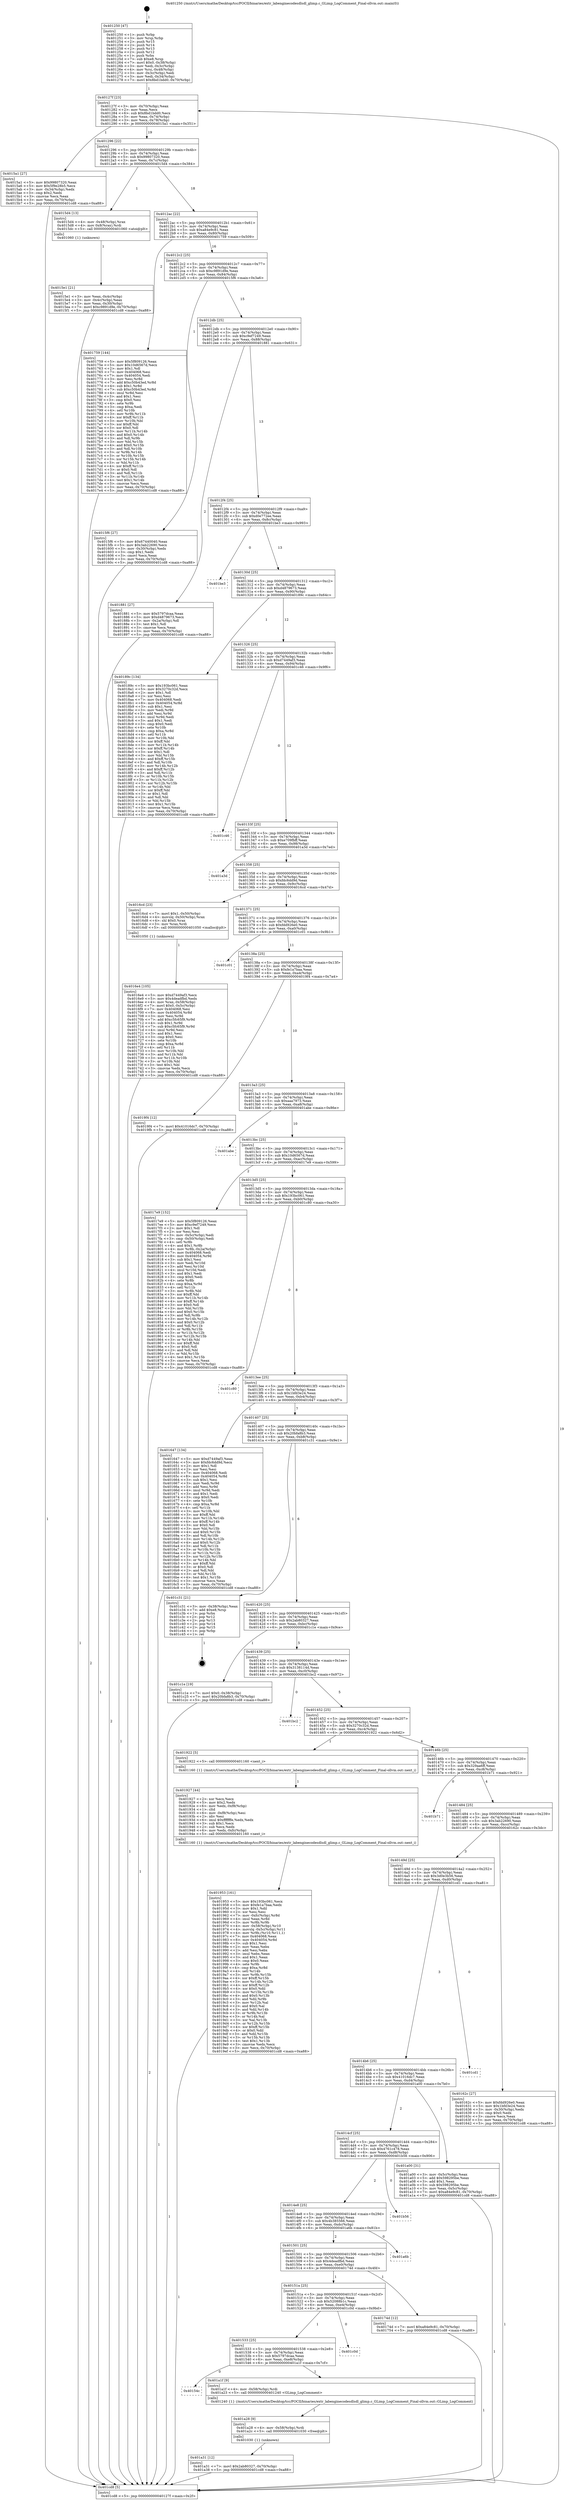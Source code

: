 digraph "0x401250" {
  label = "0x401250 (/mnt/c/Users/mathe/Desktop/tcc/POCII/binaries/extr_labenginecodesdlsdl_glimp.c_GLimp_LogComment_Final-ollvm.out::main(0))"
  labelloc = "t"
  node[shape=record]

  Entry [label="",width=0.3,height=0.3,shape=circle,fillcolor=black,style=filled]
  "0x40127f" [label="{
     0x40127f [23]\l
     | [instrs]\l
     &nbsp;&nbsp;0x40127f \<+3\>: mov -0x70(%rbp),%eax\l
     &nbsp;&nbsp;0x401282 \<+2\>: mov %eax,%ecx\l
     &nbsp;&nbsp;0x401284 \<+6\>: sub $0x8bd1bdd0,%ecx\l
     &nbsp;&nbsp;0x40128a \<+3\>: mov %eax,-0x74(%rbp)\l
     &nbsp;&nbsp;0x40128d \<+3\>: mov %ecx,-0x78(%rbp)\l
     &nbsp;&nbsp;0x401290 \<+6\>: je 00000000004015a1 \<main+0x351\>\l
  }"]
  "0x4015a1" [label="{
     0x4015a1 [27]\l
     | [instrs]\l
     &nbsp;&nbsp;0x4015a1 \<+5\>: mov $0x99807320,%eax\l
     &nbsp;&nbsp;0x4015a6 \<+5\>: mov $0x5f9e28b5,%ecx\l
     &nbsp;&nbsp;0x4015ab \<+3\>: mov -0x34(%rbp),%edx\l
     &nbsp;&nbsp;0x4015ae \<+3\>: cmp $0x2,%edx\l
     &nbsp;&nbsp;0x4015b1 \<+3\>: cmovne %ecx,%eax\l
     &nbsp;&nbsp;0x4015b4 \<+3\>: mov %eax,-0x70(%rbp)\l
     &nbsp;&nbsp;0x4015b7 \<+5\>: jmp 0000000000401cd8 \<main+0xa88\>\l
  }"]
  "0x401296" [label="{
     0x401296 [22]\l
     | [instrs]\l
     &nbsp;&nbsp;0x401296 \<+5\>: jmp 000000000040129b \<main+0x4b\>\l
     &nbsp;&nbsp;0x40129b \<+3\>: mov -0x74(%rbp),%eax\l
     &nbsp;&nbsp;0x40129e \<+5\>: sub $0x99807320,%eax\l
     &nbsp;&nbsp;0x4012a3 \<+3\>: mov %eax,-0x7c(%rbp)\l
     &nbsp;&nbsp;0x4012a6 \<+6\>: je 00000000004015d4 \<main+0x384\>\l
  }"]
  "0x401cd8" [label="{
     0x401cd8 [5]\l
     | [instrs]\l
     &nbsp;&nbsp;0x401cd8 \<+5\>: jmp 000000000040127f \<main+0x2f\>\l
  }"]
  "0x401250" [label="{
     0x401250 [47]\l
     | [instrs]\l
     &nbsp;&nbsp;0x401250 \<+1\>: push %rbp\l
     &nbsp;&nbsp;0x401251 \<+3\>: mov %rsp,%rbp\l
     &nbsp;&nbsp;0x401254 \<+2\>: push %r15\l
     &nbsp;&nbsp;0x401256 \<+2\>: push %r14\l
     &nbsp;&nbsp;0x401258 \<+2\>: push %r13\l
     &nbsp;&nbsp;0x40125a \<+2\>: push %r12\l
     &nbsp;&nbsp;0x40125c \<+1\>: push %rbx\l
     &nbsp;&nbsp;0x40125d \<+7\>: sub $0xe8,%rsp\l
     &nbsp;&nbsp;0x401264 \<+7\>: movl $0x0,-0x38(%rbp)\l
     &nbsp;&nbsp;0x40126b \<+3\>: mov %edi,-0x3c(%rbp)\l
     &nbsp;&nbsp;0x40126e \<+4\>: mov %rsi,-0x48(%rbp)\l
     &nbsp;&nbsp;0x401272 \<+3\>: mov -0x3c(%rbp),%edi\l
     &nbsp;&nbsp;0x401275 \<+3\>: mov %edi,-0x34(%rbp)\l
     &nbsp;&nbsp;0x401278 \<+7\>: movl $0x8bd1bdd0,-0x70(%rbp)\l
  }"]
  Exit [label="",width=0.3,height=0.3,shape=circle,fillcolor=black,style=filled,peripheries=2]
  "0x4015d4" [label="{
     0x4015d4 [13]\l
     | [instrs]\l
     &nbsp;&nbsp;0x4015d4 \<+4\>: mov -0x48(%rbp),%rax\l
     &nbsp;&nbsp;0x4015d8 \<+4\>: mov 0x8(%rax),%rdi\l
     &nbsp;&nbsp;0x4015dc \<+5\>: call 0000000000401060 \<atoi@plt\>\l
     | [calls]\l
     &nbsp;&nbsp;0x401060 \{1\} (unknown)\l
  }"]
  "0x4012ac" [label="{
     0x4012ac [22]\l
     | [instrs]\l
     &nbsp;&nbsp;0x4012ac \<+5\>: jmp 00000000004012b1 \<main+0x61\>\l
     &nbsp;&nbsp;0x4012b1 \<+3\>: mov -0x74(%rbp),%eax\l
     &nbsp;&nbsp;0x4012b4 \<+5\>: sub $0xa84e9c81,%eax\l
     &nbsp;&nbsp;0x4012b9 \<+3\>: mov %eax,-0x80(%rbp)\l
     &nbsp;&nbsp;0x4012bc \<+6\>: je 0000000000401759 \<main+0x509\>\l
  }"]
  "0x4015e1" [label="{
     0x4015e1 [21]\l
     | [instrs]\l
     &nbsp;&nbsp;0x4015e1 \<+3\>: mov %eax,-0x4c(%rbp)\l
     &nbsp;&nbsp;0x4015e4 \<+3\>: mov -0x4c(%rbp),%eax\l
     &nbsp;&nbsp;0x4015e7 \<+3\>: mov %eax,-0x30(%rbp)\l
     &nbsp;&nbsp;0x4015ea \<+7\>: movl $0xc9891d9e,-0x70(%rbp)\l
     &nbsp;&nbsp;0x4015f1 \<+5\>: jmp 0000000000401cd8 \<main+0xa88\>\l
  }"]
  "0x401a31" [label="{
     0x401a31 [12]\l
     | [instrs]\l
     &nbsp;&nbsp;0x401a31 \<+7\>: movl $0x2ab80327,-0x70(%rbp)\l
     &nbsp;&nbsp;0x401a38 \<+5\>: jmp 0000000000401cd8 \<main+0xa88\>\l
  }"]
  "0x401759" [label="{
     0x401759 [144]\l
     | [instrs]\l
     &nbsp;&nbsp;0x401759 \<+5\>: mov $0x5f809126,%eax\l
     &nbsp;&nbsp;0x40175e \<+5\>: mov $0x10d6567d,%ecx\l
     &nbsp;&nbsp;0x401763 \<+2\>: mov $0x1,%dl\l
     &nbsp;&nbsp;0x401765 \<+7\>: mov 0x404068,%esi\l
     &nbsp;&nbsp;0x40176c \<+7\>: mov 0x404054,%edi\l
     &nbsp;&nbsp;0x401773 \<+3\>: mov %esi,%r8d\l
     &nbsp;&nbsp;0x401776 \<+7\>: add $0xc50b43ed,%r8d\l
     &nbsp;&nbsp;0x40177d \<+4\>: sub $0x1,%r8d\l
     &nbsp;&nbsp;0x401781 \<+7\>: sub $0xc50b43ed,%r8d\l
     &nbsp;&nbsp;0x401788 \<+4\>: imul %r8d,%esi\l
     &nbsp;&nbsp;0x40178c \<+3\>: and $0x1,%esi\l
     &nbsp;&nbsp;0x40178f \<+3\>: cmp $0x0,%esi\l
     &nbsp;&nbsp;0x401792 \<+4\>: sete %r9b\l
     &nbsp;&nbsp;0x401796 \<+3\>: cmp $0xa,%edi\l
     &nbsp;&nbsp;0x401799 \<+4\>: setl %r10b\l
     &nbsp;&nbsp;0x40179d \<+3\>: mov %r9b,%r11b\l
     &nbsp;&nbsp;0x4017a0 \<+4\>: xor $0xff,%r11b\l
     &nbsp;&nbsp;0x4017a4 \<+3\>: mov %r10b,%bl\l
     &nbsp;&nbsp;0x4017a7 \<+3\>: xor $0xff,%bl\l
     &nbsp;&nbsp;0x4017aa \<+3\>: xor $0x0,%dl\l
     &nbsp;&nbsp;0x4017ad \<+3\>: mov %r11b,%r14b\l
     &nbsp;&nbsp;0x4017b0 \<+4\>: and $0x0,%r14b\l
     &nbsp;&nbsp;0x4017b4 \<+3\>: and %dl,%r9b\l
     &nbsp;&nbsp;0x4017b7 \<+3\>: mov %bl,%r15b\l
     &nbsp;&nbsp;0x4017ba \<+4\>: and $0x0,%r15b\l
     &nbsp;&nbsp;0x4017be \<+3\>: and %dl,%r10b\l
     &nbsp;&nbsp;0x4017c1 \<+3\>: or %r9b,%r14b\l
     &nbsp;&nbsp;0x4017c4 \<+3\>: or %r10b,%r15b\l
     &nbsp;&nbsp;0x4017c7 \<+3\>: xor %r15b,%r14b\l
     &nbsp;&nbsp;0x4017ca \<+3\>: or %bl,%r11b\l
     &nbsp;&nbsp;0x4017cd \<+4\>: xor $0xff,%r11b\l
     &nbsp;&nbsp;0x4017d1 \<+3\>: or $0x0,%dl\l
     &nbsp;&nbsp;0x4017d4 \<+3\>: and %dl,%r11b\l
     &nbsp;&nbsp;0x4017d7 \<+3\>: or %r11b,%r14b\l
     &nbsp;&nbsp;0x4017da \<+4\>: test $0x1,%r14b\l
     &nbsp;&nbsp;0x4017de \<+3\>: cmovne %ecx,%eax\l
     &nbsp;&nbsp;0x4017e1 \<+3\>: mov %eax,-0x70(%rbp)\l
     &nbsp;&nbsp;0x4017e4 \<+5\>: jmp 0000000000401cd8 \<main+0xa88\>\l
  }"]
  "0x4012c2" [label="{
     0x4012c2 [25]\l
     | [instrs]\l
     &nbsp;&nbsp;0x4012c2 \<+5\>: jmp 00000000004012c7 \<main+0x77\>\l
     &nbsp;&nbsp;0x4012c7 \<+3\>: mov -0x74(%rbp),%eax\l
     &nbsp;&nbsp;0x4012ca \<+5\>: sub $0xc9891d9e,%eax\l
     &nbsp;&nbsp;0x4012cf \<+6\>: mov %eax,-0x84(%rbp)\l
     &nbsp;&nbsp;0x4012d5 \<+6\>: je 00000000004015f6 \<main+0x3a6\>\l
  }"]
  "0x401a28" [label="{
     0x401a28 [9]\l
     | [instrs]\l
     &nbsp;&nbsp;0x401a28 \<+4\>: mov -0x58(%rbp),%rdi\l
     &nbsp;&nbsp;0x401a2c \<+5\>: call 0000000000401030 \<free@plt\>\l
     | [calls]\l
     &nbsp;&nbsp;0x401030 \{1\} (unknown)\l
  }"]
  "0x4015f6" [label="{
     0x4015f6 [27]\l
     | [instrs]\l
     &nbsp;&nbsp;0x4015f6 \<+5\>: mov $0x67440040,%eax\l
     &nbsp;&nbsp;0x4015fb \<+5\>: mov $0x3ab22690,%ecx\l
     &nbsp;&nbsp;0x401600 \<+3\>: mov -0x30(%rbp),%edx\l
     &nbsp;&nbsp;0x401603 \<+3\>: cmp $0x1,%edx\l
     &nbsp;&nbsp;0x401606 \<+3\>: cmovl %ecx,%eax\l
     &nbsp;&nbsp;0x401609 \<+3\>: mov %eax,-0x70(%rbp)\l
     &nbsp;&nbsp;0x40160c \<+5\>: jmp 0000000000401cd8 \<main+0xa88\>\l
  }"]
  "0x4012db" [label="{
     0x4012db [25]\l
     | [instrs]\l
     &nbsp;&nbsp;0x4012db \<+5\>: jmp 00000000004012e0 \<main+0x90\>\l
     &nbsp;&nbsp;0x4012e0 \<+3\>: mov -0x74(%rbp),%eax\l
     &nbsp;&nbsp;0x4012e3 \<+5\>: sub $0xc9ef7249,%eax\l
     &nbsp;&nbsp;0x4012e8 \<+6\>: mov %eax,-0x88(%rbp)\l
     &nbsp;&nbsp;0x4012ee \<+6\>: je 0000000000401881 \<main+0x631\>\l
  }"]
  "0x40154c" [label="{
     0x40154c\l
  }", style=dashed]
  "0x401881" [label="{
     0x401881 [27]\l
     | [instrs]\l
     &nbsp;&nbsp;0x401881 \<+5\>: mov $0x5797dcaa,%eax\l
     &nbsp;&nbsp;0x401886 \<+5\>: mov $0xd4879673,%ecx\l
     &nbsp;&nbsp;0x40188b \<+3\>: mov -0x2a(%rbp),%dl\l
     &nbsp;&nbsp;0x40188e \<+3\>: test $0x1,%dl\l
     &nbsp;&nbsp;0x401891 \<+3\>: cmovne %ecx,%eax\l
     &nbsp;&nbsp;0x401894 \<+3\>: mov %eax,-0x70(%rbp)\l
     &nbsp;&nbsp;0x401897 \<+5\>: jmp 0000000000401cd8 \<main+0xa88\>\l
  }"]
  "0x4012f4" [label="{
     0x4012f4 [25]\l
     | [instrs]\l
     &nbsp;&nbsp;0x4012f4 \<+5\>: jmp 00000000004012f9 \<main+0xa9\>\l
     &nbsp;&nbsp;0x4012f9 \<+3\>: mov -0x74(%rbp),%eax\l
     &nbsp;&nbsp;0x4012fc \<+5\>: sub $0xd0e772ee,%eax\l
     &nbsp;&nbsp;0x401301 \<+6\>: mov %eax,-0x8c(%rbp)\l
     &nbsp;&nbsp;0x401307 \<+6\>: je 0000000000401be3 \<main+0x993\>\l
  }"]
  "0x401a1f" [label="{
     0x401a1f [9]\l
     | [instrs]\l
     &nbsp;&nbsp;0x401a1f \<+4\>: mov -0x58(%rbp),%rdi\l
     &nbsp;&nbsp;0x401a23 \<+5\>: call 0000000000401240 \<GLimp_LogComment\>\l
     | [calls]\l
     &nbsp;&nbsp;0x401240 \{1\} (/mnt/c/Users/mathe/Desktop/tcc/POCII/binaries/extr_labenginecodesdlsdl_glimp.c_GLimp_LogComment_Final-ollvm.out::GLimp_LogComment)\l
  }"]
  "0x401be3" [label="{
     0x401be3\l
  }", style=dashed]
  "0x40130d" [label="{
     0x40130d [25]\l
     | [instrs]\l
     &nbsp;&nbsp;0x40130d \<+5\>: jmp 0000000000401312 \<main+0xc2\>\l
     &nbsp;&nbsp;0x401312 \<+3\>: mov -0x74(%rbp),%eax\l
     &nbsp;&nbsp;0x401315 \<+5\>: sub $0xd4879673,%eax\l
     &nbsp;&nbsp;0x40131a \<+6\>: mov %eax,-0x90(%rbp)\l
     &nbsp;&nbsp;0x401320 \<+6\>: je 000000000040189c \<main+0x64c\>\l
  }"]
  "0x401533" [label="{
     0x401533 [25]\l
     | [instrs]\l
     &nbsp;&nbsp;0x401533 \<+5\>: jmp 0000000000401538 \<main+0x2e8\>\l
     &nbsp;&nbsp;0x401538 \<+3\>: mov -0x74(%rbp),%eax\l
     &nbsp;&nbsp;0x40153b \<+5\>: sub $0x5797dcaa,%eax\l
     &nbsp;&nbsp;0x401540 \<+6\>: mov %eax,-0xe8(%rbp)\l
     &nbsp;&nbsp;0x401546 \<+6\>: je 0000000000401a1f \<main+0x7cf\>\l
  }"]
  "0x40189c" [label="{
     0x40189c [134]\l
     | [instrs]\l
     &nbsp;&nbsp;0x40189c \<+5\>: mov $0x193bc061,%eax\l
     &nbsp;&nbsp;0x4018a1 \<+5\>: mov $0x3270c32d,%ecx\l
     &nbsp;&nbsp;0x4018a6 \<+2\>: mov $0x1,%dl\l
     &nbsp;&nbsp;0x4018a8 \<+2\>: xor %esi,%esi\l
     &nbsp;&nbsp;0x4018aa \<+7\>: mov 0x404068,%edi\l
     &nbsp;&nbsp;0x4018b1 \<+8\>: mov 0x404054,%r8d\l
     &nbsp;&nbsp;0x4018b9 \<+3\>: sub $0x1,%esi\l
     &nbsp;&nbsp;0x4018bc \<+3\>: mov %edi,%r9d\l
     &nbsp;&nbsp;0x4018bf \<+3\>: add %esi,%r9d\l
     &nbsp;&nbsp;0x4018c2 \<+4\>: imul %r9d,%edi\l
     &nbsp;&nbsp;0x4018c6 \<+3\>: and $0x1,%edi\l
     &nbsp;&nbsp;0x4018c9 \<+3\>: cmp $0x0,%edi\l
     &nbsp;&nbsp;0x4018cc \<+4\>: sete %r10b\l
     &nbsp;&nbsp;0x4018d0 \<+4\>: cmp $0xa,%r8d\l
     &nbsp;&nbsp;0x4018d4 \<+4\>: setl %r11b\l
     &nbsp;&nbsp;0x4018d8 \<+3\>: mov %r10b,%bl\l
     &nbsp;&nbsp;0x4018db \<+3\>: xor $0xff,%bl\l
     &nbsp;&nbsp;0x4018de \<+3\>: mov %r11b,%r14b\l
     &nbsp;&nbsp;0x4018e1 \<+4\>: xor $0xff,%r14b\l
     &nbsp;&nbsp;0x4018e5 \<+3\>: xor $0x1,%dl\l
     &nbsp;&nbsp;0x4018e8 \<+3\>: mov %bl,%r15b\l
     &nbsp;&nbsp;0x4018eb \<+4\>: and $0xff,%r15b\l
     &nbsp;&nbsp;0x4018ef \<+3\>: and %dl,%r10b\l
     &nbsp;&nbsp;0x4018f2 \<+3\>: mov %r14b,%r12b\l
     &nbsp;&nbsp;0x4018f5 \<+4\>: and $0xff,%r12b\l
     &nbsp;&nbsp;0x4018f9 \<+3\>: and %dl,%r11b\l
     &nbsp;&nbsp;0x4018fc \<+3\>: or %r10b,%r15b\l
     &nbsp;&nbsp;0x4018ff \<+3\>: or %r11b,%r12b\l
     &nbsp;&nbsp;0x401902 \<+3\>: xor %r12b,%r15b\l
     &nbsp;&nbsp;0x401905 \<+3\>: or %r14b,%bl\l
     &nbsp;&nbsp;0x401908 \<+3\>: xor $0xff,%bl\l
     &nbsp;&nbsp;0x40190b \<+3\>: or $0x1,%dl\l
     &nbsp;&nbsp;0x40190e \<+2\>: and %dl,%bl\l
     &nbsp;&nbsp;0x401910 \<+3\>: or %bl,%r15b\l
     &nbsp;&nbsp;0x401913 \<+4\>: test $0x1,%r15b\l
     &nbsp;&nbsp;0x401917 \<+3\>: cmovne %ecx,%eax\l
     &nbsp;&nbsp;0x40191a \<+3\>: mov %eax,-0x70(%rbp)\l
     &nbsp;&nbsp;0x40191d \<+5\>: jmp 0000000000401cd8 \<main+0xa88\>\l
  }"]
  "0x401326" [label="{
     0x401326 [25]\l
     | [instrs]\l
     &nbsp;&nbsp;0x401326 \<+5\>: jmp 000000000040132b \<main+0xdb\>\l
     &nbsp;&nbsp;0x40132b \<+3\>: mov -0x74(%rbp),%eax\l
     &nbsp;&nbsp;0x40132e \<+5\>: sub $0xd7449af3,%eax\l
     &nbsp;&nbsp;0x401333 \<+6\>: mov %eax,-0x94(%rbp)\l
     &nbsp;&nbsp;0x401339 \<+6\>: je 0000000000401c46 \<main+0x9f6\>\l
  }"]
  "0x401c0d" [label="{
     0x401c0d\l
  }", style=dashed]
  "0x401c46" [label="{
     0x401c46\l
  }", style=dashed]
  "0x40133f" [label="{
     0x40133f [25]\l
     | [instrs]\l
     &nbsp;&nbsp;0x40133f \<+5\>: jmp 0000000000401344 \<main+0xf4\>\l
     &nbsp;&nbsp;0x401344 \<+3\>: mov -0x74(%rbp),%eax\l
     &nbsp;&nbsp;0x401347 \<+5\>: sub $0xe709fbff,%eax\l
     &nbsp;&nbsp;0x40134c \<+6\>: mov %eax,-0x98(%rbp)\l
     &nbsp;&nbsp;0x401352 \<+6\>: je 0000000000401a3d \<main+0x7ed\>\l
  }"]
  "0x401953" [label="{
     0x401953 [161]\l
     | [instrs]\l
     &nbsp;&nbsp;0x401953 \<+5\>: mov $0x193bc061,%ecx\l
     &nbsp;&nbsp;0x401958 \<+5\>: mov $0xfe1a7baa,%edx\l
     &nbsp;&nbsp;0x40195d \<+3\>: mov $0x1,%dil\l
     &nbsp;&nbsp;0x401960 \<+2\>: xor %esi,%esi\l
     &nbsp;&nbsp;0x401962 \<+7\>: mov -0xfc(%rbp),%r8d\l
     &nbsp;&nbsp;0x401969 \<+4\>: imul %eax,%r8d\l
     &nbsp;&nbsp;0x40196d \<+3\>: mov %r8b,%r9b\l
     &nbsp;&nbsp;0x401970 \<+4\>: mov -0x58(%rbp),%r10\l
     &nbsp;&nbsp;0x401974 \<+4\>: movslq -0x5c(%rbp),%r11\l
     &nbsp;&nbsp;0x401978 \<+4\>: mov %r9b,(%r10,%r11,1)\l
     &nbsp;&nbsp;0x40197c \<+7\>: mov 0x404068,%eax\l
     &nbsp;&nbsp;0x401983 \<+8\>: mov 0x404054,%r8d\l
     &nbsp;&nbsp;0x40198b \<+3\>: sub $0x1,%esi\l
     &nbsp;&nbsp;0x40198e \<+2\>: mov %eax,%ebx\l
     &nbsp;&nbsp;0x401990 \<+2\>: add %esi,%ebx\l
     &nbsp;&nbsp;0x401992 \<+3\>: imul %ebx,%eax\l
     &nbsp;&nbsp;0x401995 \<+3\>: and $0x1,%eax\l
     &nbsp;&nbsp;0x401998 \<+3\>: cmp $0x0,%eax\l
     &nbsp;&nbsp;0x40199b \<+4\>: sete %r9b\l
     &nbsp;&nbsp;0x40199f \<+4\>: cmp $0xa,%r8d\l
     &nbsp;&nbsp;0x4019a3 \<+4\>: setl %r14b\l
     &nbsp;&nbsp;0x4019a7 \<+3\>: mov %r9b,%r15b\l
     &nbsp;&nbsp;0x4019aa \<+4\>: xor $0xff,%r15b\l
     &nbsp;&nbsp;0x4019ae \<+3\>: mov %r14b,%r12b\l
     &nbsp;&nbsp;0x4019b1 \<+4\>: xor $0xff,%r12b\l
     &nbsp;&nbsp;0x4019b5 \<+4\>: xor $0x0,%dil\l
     &nbsp;&nbsp;0x4019b9 \<+3\>: mov %r15b,%r13b\l
     &nbsp;&nbsp;0x4019bc \<+4\>: and $0x0,%r13b\l
     &nbsp;&nbsp;0x4019c0 \<+3\>: and %dil,%r9b\l
     &nbsp;&nbsp;0x4019c3 \<+3\>: mov %r12b,%al\l
     &nbsp;&nbsp;0x4019c6 \<+2\>: and $0x0,%al\l
     &nbsp;&nbsp;0x4019c8 \<+3\>: and %dil,%r14b\l
     &nbsp;&nbsp;0x4019cb \<+3\>: or %r9b,%r13b\l
     &nbsp;&nbsp;0x4019ce \<+3\>: or %r14b,%al\l
     &nbsp;&nbsp;0x4019d1 \<+3\>: xor %al,%r13b\l
     &nbsp;&nbsp;0x4019d4 \<+3\>: or %r12b,%r15b\l
     &nbsp;&nbsp;0x4019d7 \<+4\>: xor $0xff,%r15b\l
     &nbsp;&nbsp;0x4019db \<+4\>: or $0x0,%dil\l
     &nbsp;&nbsp;0x4019df \<+3\>: and %dil,%r15b\l
     &nbsp;&nbsp;0x4019e2 \<+3\>: or %r15b,%r13b\l
     &nbsp;&nbsp;0x4019e5 \<+4\>: test $0x1,%r13b\l
     &nbsp;&nbsp;0x4019e9 \<+3\>: cmovne %edx,%ecx\l
     &nbsp;&nbsp;0x4019ec \<+3\>: mov %ecx,-0x70(%rbp)\l
     &nbsp;&nbsp;0x4019ef \<+5\>: jmp 0000000000401cd8 \<main+0xa88\>\l
  }"]
  "0x401a3d" [label="{
     0x401a3d\l
  }", style=dashed]
  "0x401358" [label="{
     0x401358 [25]\l
     | [instrs]\l
     &nbsp;&nbsp;0x401358 \<+5\>: jmp 000000000040135d \<main+0x10d\>\l
     &nbsp;&nbsp;0x40135d \<+3\>: mov -0x74(%rbp),%eax\l
     &nbsp;&nbsp;0x401360 \<+5\>: sub $0xfdc6dd9d,%eax\l
     &nbsp;&nbsp;0x401365 \<+6\>: mov %eax,-0x9c(%rbp)\l
     &nbsp;&nbsp;0x40136b \<+6\>: je 00000000004016cd \<main+0x47d\>\l
  }"]
  "0x401927" [label="{
     0x401927 [44]\l
     | [instrs]\l
     &nbsp;&nbsp;0x401927 \<+2\>: xor %ecx,%ecx\l
     &nbsp;&nbsp;0x401929 \<+5\>: mov $0x2,%edx\l
     &nbsp;&nbsp;0x40192e \<+6\>: mov %edx,-0xf8(%rbp)\l
     &nbsp;&nbsp;0x401934 \<+1\>: cltd\l
     &nbsp;&nbsp;0x401935 \<+6\>: mov -0xf8(%rbp),%esi\l
     &nbsp;&nbsp;0x40193b \<+2\>: idiv %esi\l
     &nbsp;&nbsp;0x40193d \<+6\>: imul $0xfffffffe,%edx,%edx\l
     &nbsp;&nbsp;0x401943 \<+3\>: sub $0x1,%ecx\l
     &nbsp;&nbsp;0x401946 \<+2\>: sub %ecx,%edx\l
     &nbsp;&nbsp;0x401948 \<+6\>: mov %edx,-0xfc(%rbp)\l
     &nbsp;&nbsp;0x40194e \<+5\>: call 0000000000401160 \<next_i\>\l
     | [calls]\l
     &nbsp;&nbsp;0x401160 \{1\} (/mnt/c/Users/mathe/Desktop/tcc/POCII/binaries/extr_labenginecodesdlsdl_glimp.c_GLimp_LogComment_Final-ollvm.out::next_i)\l
  }"]
  "0x4016cd" [label="{
     0x4016cd [23]\l
     | [instrs]\l
     &nbsp;&nbsp;0x4016cd \<+7\>: movl $0x1,-0x50(%rbp)\l
     &nbsp;&nbsp;0x4016d4 \<+4\>: movslq -0x50(%rbp),%rax\l
     &nbsp;&nbsp;0x4016d8 \<+4\>: shl $0x0,%rax\l
     &nbsp;&nbsp;0x4016dc \<+3\>: mov %rax,%rdi\l
     &nbsp;&nbsp;0x4016df \<+5\>: call 0000000000401050 \<malloc@plt\>\l
     | [calls]\l
     &nbsp;&nbsp;0x401050 \{1\} (unknown)\l
  }"]
  "0x401371" [label="{
     0x401371 [25]\l
     | [instrs]\l
     &nbsp;&nbsp;0x401371 \<+5\>: jmp 0000000000401376 \<main+0x126\>\l
     &nbsp;&nbsp;0x401376 \<+3\>: mov -0x74(%rbp),%eax\l
     &nbsp;&nbsp;0x401379 \<+5\>: sub $0xfdd926e0,%eax\l
     &nbsp;&nbsp;0x40137e \<+6\>: mov %eax,-0xa0(%rbp)\l
     &nbsp;&nbsp;0x401384 \<+6\>: je 0000000000401c01 \<main+0x9b1\>\l
  }"]
  "0x40151a" [label="{
     0x40151a [25]\l
     | [instrs]\l
     &nbsp;&nbsp;0x40151a \<+5\>: jmp 000000000040151f \<main+0x2cf\>\l
     &nbsp;&nbsp;0x40151f \<+3\>: mov -0x74(%rbp),%eax\l
     &nbsp;&nbsp;0x401522 \<+5\>: sub $0x52088b1c,%eax\l
     &nbsp;&nbsp;0x401527 \<+6\>: mov %eax,-0xe4(%rbp)\l
     &nbsp;&nbsp;0x40152d \<+6\>: je 0000000000401c0d \<main+0x9bd\>\l
  }"]
  "0x401c01" [label="{
     0x401c01\l
  }", style=dashed]
  "0x40138a" [label="{
     0x40138a [25]\l
     | [instrs]\l
     &nbsp;&nbsp;0x40138a \<+5\>: jmp 000000000040138f \<main+0x13f\>\l
     &nbsp;&nbsp;0x40138f \<+3\>: mov -0x74(%rbp),%eax\l
     &nbsp;&nbsp;0x401392 \<+5\>: sub $0xfe1a7baa,%eax\l
     &nbsp;&nbsp;0x401397 \<+6\>: mov %eax,-0xa4(%rbp)\l
     &nbsp;&nbsp;0x40139d \<+6\>: je 00000000004019f4 \<main+0x7a4\>\l
  }"]
  "0x40174d" [label="{
     0x40174d [12]\l
     | [instrs]\l
     &nbsp;&nbsp;0x40174d \<+7\>: movl $0xa84e9c81,-0x70(%rbp)\l
     &nbsp;&nbsp;0x401754 \<+5\>: jmp 0000000000401cd8 \<main+0xa88\>\l
  }"]
  "0x4019f4" [label="{
     0x4019f4 [12]\l
     | [instrs]\l
     &nbsp;&nbsp;0x4019f4 \<+7\>: movl $0x41016dc7,-0x70(%rbp)\l
     &nbsp;&nbsp;0x4019fb \<+5\>: jmp 0000000000401cd8 \<main+0xa88\>\l
  }"]
  "0x4013a3" [label="{
     0x4013a3 [25]\l
     | [instrs]\l
     &nbsp;&nbsp;0x4013a3 \<+5\>: jmp 00000000004013a8 \<main+0x158\>\l
     &nbsp;&nbsp;0x4013a8 \<+3\>: mov -0x74(%rbp),%eax\l
     &nbsp;&nbsp;0x4013ab \<+5\>: sub $0xaaa7973,%eax\l
     &nbsp;&nbsp;0x4013b0 \<+6\>: mov %eax,-0xa8(%rbp)\l
     &nbsp;&nbsp;0x4013b6 \<+6\>: je 0000000000401abe \<main+0x86e\>\l
  }"]
  "0x401501" [label="{
     0x401501 [25]\l
     | [instrs]\l
     &nbsp;&nbsp;0x401501 \<+5\>: jmp 0000000000401506 \<main+0x2b6\>\l
     &nbsp;&nbsp;0x401506 \<+3\>: mov -0x74(%rbp),%eax\l
     &nbsp;&nbsp;0x401509 \<+5\>: sub $0x4deadfbd,%eax\l
     &nbsp;&nbsp;0x40150e \<+6\>: mov %eax,-0xe0(%rbp)\l
     &nbsp;&nbsp;0x401514 \<+6\>: je 000000000040174d \<main+0x4fd\>\l
  }"]
  "0x401abe" [label="{
     0x401abe\l
  }", style=dashed]
  "0x4013bc" [label="{
     0x4013bc [25]\l
     | [instrs]\l
     &nbsp;&nbsp;0x4013bc \<+5\>: jmp 00000000004013c1 \<main+0x171\>\l
     &nbsp;&nbsp;0x4013c1 \<+3\>: mov -0x74(%rbp),%eax\l
     &nbsp;&nbsp;0x4013c4 \<+5\>: sub $0x10d6567d,%eax\l
     &nbsp;&nbsp;0x4013c9 \<+6\>: mov %eax,-0xac(%rbp)\l
     &nbsp;&nbsp;0x4013cf \<+6\>: je 00000000004017e9 \<main+0x599\>\l
  }"]
  "0x401a6b" [label="{
     0x401a6b\l
  }", style=dashed]
  "0x4017e9" [label="{
     0x4017e9 [152]\l
     | [instrs]\l
     &nbsp;&nbsp;0x4017e9 \<+5\>: mov $0x5f809126,%eax\l
     &nbsp;&nbsp;0x4017ee \<+5\>: mov $0xc9ef7249,%ecx\l
     &nbsp;&nbsp;0x4017f3 \<+2\>: mov $0x1,%dl\l
     &nbsp;&nbsp;0x4017f5 \<+2\>: xor %esi,%esi\l
     &nbsp;&nbsp;0x4017f7 \<+3\>: mov -0x5c(%rbp),%edi\l
     &nbsp;&nbsp;0x4017fa \<+3\>: cmp -0x50(%rbp),%edi\l
     &nbsp;&nbsp;0x4017fd \<+4\>: setl %r8b\l
     &nbsp;&nbsp;0x401801 \<+4\>: and $0x1,%r8b\l
     &nbsp;&nbsp;0x401805 \<+4\>: mov %r8b,-0x2a(%rbp)\l
     &nbsp;&nbsp;0x401809 \<+7\>: mov 0x404068,%edi\l
     &nbsp;&nbsp;0x401810 \<+8\>: mov 0x404054,%r9d\l
     &nbsp;&nbsp;0x401818 \<+3\>: sub $0x1,%esi\l
     &nbsp;&nbsp;0x40181b \<+3\>: mov %edi,%r10d\l
     &nbsp;&nbsp;0x40181e \<+3\>: add %esi,%r10d\l
     &nbsp;&nbsp;0x401821 \<+4\>: imul %r10d,%edi\l
     &nbsp;&nbsp;0x401825 \<+3\>: and $0x1,%edi\l
     &nbsp;&nbsp;0x401828 \<+3\>: cmp $0x0,%edi\l
     &nbsp;&nbsp;0x40182b \<+4\>: sete %r8b\l
     &nbsp;&nbsp;0x40182f \<+4\>: cmp $0xa,%r9d\l
     &nbsp;&nbsp;0x401833 \<+4\>: setl %r11b\l
     &nbsp;&nbsp;0x401837 \<+3\>: mov %r8b,%bl\l
     &nbsp;&nbsp;0x40183a \<+3\>: xor $0xff,%bl\l
     &nbsp;&nbsp;0x40183d \<+3\>: mov %r11b,%r14b\l
     &nbsp;&nbsp;0x401840 \<+4\>: xor $0xff,%r14b\l
     &nbsp;&nbsp;0x401844 \<+3\>: xor $0x0,%dl\l
     &nbsp;&nbsp;0x401847 \<+3\>: mov %bl,%r15b\l
     &nbsp;&nbsp;0x40184a \<+4\>: and $0x0,%r15b\l
     &nbsp;&nbsp;0x40184e \<+3\>: and %dl,%r8b\l
     &nbsp;&nbsp;0x401851 \<+3\>: mov %r14b,%r12b\l
     &nbsp;&nbsp;0x401854 \<+4\>: and $0x0,%r12b\l
     &nbsp;&nbsp;0x401858 \<+3\>: and %dl,%r11b\l
     &nbsp;&nbsp;0x40185b \<+3\>: or %r8b,%r15b\l
     &nbsp;&nbsp;0x40185e \<+3\>: or %r11b,%r12b\l
     &nbsp;&nbsp;0x401861 \<+3\>: xor %r12b,%r15b\l
     &nbsp;&nbsp;0x401864 \<+3\>: or %r14b,%bl\l
     &nbsp;&nbsp;0x401867 \<+3\>: xor $0xff,%bl\l
     &nbsp;&nbsp;0x40186a \<+3\>: or $0x0,%dl\l
     &nbsp;&nbsp;0x40186d \<+2\>: and %dl,%bl\l
     &nbsp;&nbsp;0x40186f \<+3\>: or %bl,%r15b\l
     &nbsp;&nbsp;0x401872 \<+4\>: test $0x1,%r15b\l
     &nbsp;&nbsp;0x401876 \<+3\>: cmovne %ecx,%eax\l
     &nbsp;&nbsp;0x401879 \<+3\>: mov %eax,-0x70(%rbp)\l
     &nbsp;&nbsp;0x40187c \<+5\>: jmp 0000000000401cd8 \<main+0xa88\>\l
  }"]
  "0x4013d5" [label="{
     0x4013d5 [25]\l
     | [instrs]\l
     &nbsp;&nbsp;0x4013d5 \<+5\>: jmp 00000000004013da \<main+0x18a\>\l
     &nbsp;&nbsp;0x4013da \<+3\>: mov -0x74(%rbp),%eax\l
     &nbsp;&nbsp;0x4013dd \<+5\>: sub $0x193bc061,%eax\l
     &nbsp;&nbsp;0x4013e2 \<+6\>: mov %eax,-0xb0(%rbp)\l
     &nbsp;&nbsp;0x4013e8 \<+6\>: je 0000000000401c80 \<main+0xa30\>\l
  }"]
  "0x4014e8" [label="{
     0x4014e8 [25]\l
     | [instrs]\l
     &nbsp;&nbsp;0x4014e8 \<+5\>: jmp 00000000004014ed \<main+0x29d\>\l
     &nbsp;&nbsp;0x4014ed \<+3\>: mov -0x74(%rbp),%eax\l
     &nbsp;&nbsp;0x4014f0 \<+5\>: sub $0x4b385566,%eax\l
     &nbsp;&nbsp;0x4014f5 \<+6\>: mov %eax,-0xdc(%rbp)\l
     &nbsp;&nbsp;0x4014fb \<+6\>: je 0000000000401a6b \<main+0x81b\>\l
  }"]
  "0x401c80" [label="{
     0x401c80\l
  }", style=dashed]
  "0x4013ee" [label="{
     0x4013ee [25]\l
     | [instrs]\l
     &nbsp;&nbsp;0x4013ee \<+5\>: jmp 00000000004013f3 \<main+0x1a3\>\l
     &nbsp;&nbsp;0x4013f3 \<+3\>: mov -0x74(%rbp),%eax\l
     &nbsp;&nbsp;0x4013f6 \<+5\>: sub $0x1bfd3e24,%eax\l
     &nbsp;&nbsp;0x4013fb \<+6\>: mov %eax,-0xb4(%rbp)\l
     &nbsp;&nbsp;0x401401 \<+6\>: je 0000000000401647 \<main+0x3f7\>\l
  }"]
  "0x401b56" [label="{
     0x401b56\l
  }", style=dashed]
  "0x401647" [label="{
     0x401647 [134]\l
     | [instrs]\l
     &nbsp;&nbsp;0x401647 \<+5\>: mov $0xd7449af3,%eax\l
     &nbsp;&nbsp;0x40164c \<+5\>: mov $0xfdc6dd9d,%ecx\l
     &nbsp;&nbsp;0x401651 \<+2\>: mov $0x1,%dl\l
     &nbsp;&nbsp;0x401653 \<+2\>: xor %esi,%esi\l
     &nbsp;&nbsp;0x401655 \<+7\>: mov 0x404068,%edi\l
     &nbsp;&nbsp;0x40165c \<+8\>: mov 0x404054,%r8d\l
     &nbsp;&nbsp;0x401664 \<+3\>: sub $0x1,%esi\l
     &nbsp;&nbsp;0x401667 \<+3\>: mov %edi,%r9d\l
     &nbsp;&nbsp;0x40166a \<+3\>: add %esi,%r9d\l
     &nbsp;&nbsp;0x40166d \<+4\>: imul %r9d,%edi\l
     &nbsp;&nbsp;0x401671 \<+3\>: and $0x1,%edi\l
     &nbsp;&nbsp;0x401674 \<+3\>: cmp $0x0,%edi\l
     &nbsp;&nbsp;0x401677 \<+4\>: sete %r10b\l
     &nbsp;&nbsp;0x40167b \<+4\>: cmp $0xa,%r8d\l
     &nbsp;&nbsp;0x40167f \<+4\>: setl %r11b\l
     &nbsp;&nbsp;0x401683 \<+3\>: mov %r10b,%bl\l
     &nbsp;&nbsp;0x401686 \<+3\>: xor $0xff,%bl\l
     &nbsp;&nbsp;0x401689 \<+3\>: mov %r11b,%r14b\l
     &nbsp;&nbsp;0x40168c \<+4\>: xor $0xff,%r14b\l
     &nbsp;&nbsp;0x401690 \<+3\>: xor $0x0,%dl\l
     &nbsp;&nbsp;0x401693 \<+3\>: mov %bl,%r15b\l
     &nbsp;&nbsp;0x401696 \<+4\>: and $0x0,%r15b\l
     &nbsp;&nbsp;0x40169a \<+3\>: and %dl,%r10b\l
     &nbsp;&nbsp;0x40169d \<+3\>: mov %r14b,%r12b\l
     &nbsp;&nbsp;0x4016a0 \<+4\>: and $0x0,%r12b\l
     &nbsp;&nbsp;0x4016a4 \<+3\>: and %dl,%r11b\l
     &nbsp;&nbsp;0x4016a7 \<+3\>: or %r10b,%r15b\l
     &nbsp;&nbsp;0x4016aa \<+3\>: or %r11b,%r12b\l
     &nbsp;&nbsp;0x4016ad \<+3\>: xor %r12b,%r15b\l
     &nbsp;&nbsp;0x4016b0 \<+3\>: or %r14b,%bl\l
     &nbsp;&nbsp;0x4016b3 \<+3\>: xor $0xff,%bl\l
     &nbsp;&nbsp;0x4016b6 \<+3\>: or $0x0,%dl\l
     &nbsp;&nbsp;0x4016b9 \<+2\>: and %dl,%bl\l
     &nbsp;&nbsp;0x4016bb \<+3\>: or %bl,%r15b\l
     &nbsp;&nbsp;0x4016be \<+4\>: test $0x1,%r15b\l
     &nbsp;&nbsp;0x4016c2 \<+3\>: cmovne %ecx,%eax\l
     &nbsp;&nbsp;0x4016c5 \<+3\>: mov %eax,-0x70(%rbp)\l
     &nbsp;&nbsp;0x4016c8 \<+5\>: jmp 0000000000401cd8 \<main+0xa88\>\l
  }"]
  "0x401407" [label="{
     0x401407 [25]\l
     | [instrs]\l
     &nbsp;&nbsp;0x401407 \<+5\>: jmp 000000000040140c \<main+0x1bc\>\l
     &nbsp;&nbsp;0x40140c \<+3\>: mov -0x74(%rbp),%eax\l
     &nbsp;&nbsp;0x40140f \<+5\>: sub $0x20bfa8b3,%eax\l
     &nbsp;&nbsp;0x401414 \<+6\>: mov %eax,-0xb8(%rbp)\l
     &nbsp;&nbsp;0x40141a \<+6\>: je 0000000000401c31 \<main+0x9e1\>\l
  }"]
  "0x4014cf" [label="{
     0x4014cf [25]\l
     | [instrs]\l
     &nbsp;&nbsp;0x4014cf \<+5\>: jmp 00000000004014d4 \<main+0x284\>\l
     &nbsp;&nbsp;0x4014d4 \<+3\>: mov -0x74(%rbp),%eax\l
     &nbsp;&nbsp;0x4014d7 \<+5\>: sub $0x4761c478,%eax\l
     &nbsp;&nbsp;0x4014dc \<+6\>: mov %eax,-0xd8(%rbp)\l
     &nbsp;&nbsp;0x4014e2 \<+6\>: je 0000000000401b56 \<main+0x906\>\l
  }"]
  "0x401c31" [label="{
     0x401c31 [21]\l
     | [instrs]\l
     &nbsp;&nbsp;0x401c31 \<+3\>: mov -0x38(%rbp),%eax\l
     &nbsp;&nbsp;0x401c34 \<+7\>: add $0xe8,%rsp\l
     &nbsp;&nbsp;0x401c3b \<+1\>: pop %rbx\l
     &nbsp;&nbsp;0x401c3c \<+2\>: pop %r12\l
     &nbsp;&nbsp;0x401c3e \<+2\>: pop %r13\l
     &nbsp;&nbsp;0x401c40 \<+2\>: pop %r14\l
     &nbsp;&nbsp;0x401c42 \<+2\>: pop %r15\l
     &nbsp;&nbsp;0x401c44 \<+1\>: pop %rbp\l
     &nbsp;&nbsp;0x401c45 \<+1\>: ret\l
  }"]
  "0x401420" [label="{
     0x401420 [25]\l
     | [instrs]\l
     &nbsp;&nbsp;0x401420 \<+5\>: jmp 0000000000401425 \<main+0x1d5\>\l
     &nbsp;&nbsp;0x401425 \<+3\>: mov -0x74(%rbp),%eax\l
     &nbsp;&nbsp;0x401428 \<+5\>: sub $0x2ab80327,%eax\l
     &nbsp;&nbsp;0x40142d \<+6\>: mov %eax,-0xbc(%rbp)\l
     &nbsp;&nbsp;0x401433 \<+6\>: je 0000000000401c1e \<main+0x9ce\>\l
  }"]
  "0x401a00" [label="{
     0x401a00 [31]\l
     | [instrs]\l
     &nbsp;&nbsp;0x401a00 \<+3\>: mov -0x5c(%rbp),%eax\l
     &nbsp;&nbsp;0x401a03 \<+5\>: add $0x598295be,%eax\l
     &nbsp;&nbsp;0x401a08 \<+3\>: add $0x1,%eax\l
     &nbsp;&nbsp;0x401a0b \<+5\>: sub $0x598295be,%eax\l
     &nbsp;&nbsp;0x401a10 \<+3\>: mov %eax,-0x5c(%rbp)\l
     &nbsp;&nbsp;0x401a13 \<+7\>: movl $0xa84e9c81,-0x70(%rbp)\l
     &nbsp;&nbsp;0x401a1a \<+5\>: jmp 0000000000401cd8 \<main+0xa88\>\l
  }"]
  "0x401c1e" [label="{
     0x401c1e [19]\l
     | [instrs]\l
     &nbsp;&nbsp;0x401c1e \<+7\>: movl $0x0,-0x38(%rbp)\l
     &nbsp;&nbsp;0x401c25 \<+7\>: movl $0x20bfa8b3,-0x70(%rbp)\l
     &nbsp;&nbsp;0x401c2c \<+5\>: jmp 0000000000401cd8 \<main+0xa88\>\l
  }"]
  "0x401439" [label="{
     0x401439 [25]\l
     | [instrs]\l
     &nbsp;&nbsp;0x401439 \<+5\>: jmp 000000000040143e \<main+0x1ee\>\l
     &nbsp;&nbsp;0x40143e \<+3\>: mov -0x74(%rbp),%eax\l
     &nbsp;&nbsp;0x401441 \<+5\>: sub $0x3138114d,%eax\l
     &nbsp;&nbsp;0x401446 \<+6\>: mov %eax,-0xc0(%rbp)\l
     &nbsp;&nbsp;0x40144c \<+6\>: je 0000000000401bc2 \<main+0x972\>\l
  }"]
  "0x4014b6" [label="{
     0x4014b6 [25]\l
     | [instrs]\l
     &nbsp;&nbsp;0x4014b6 \<+5\>: jmp 00000000004014bb \<main+0x26b\>\l
     &nbsp;&nbsp;0x4014bb \<+3\>: mov -0x74(%rbp),%eax\l
     &nbsp;&nbsp;0x4014be \<+5\>: sub $0x41016dc7,%eax\l
     &nbsp;&nbsp;0x4014c3 \<+6\>: mov %eax,-0xd4(%rbp)\l
     &nbsp;&nbsp;0x4014c9 \<+6\>: je 0000000000401a00 \<main+0x7b0\>\l
  }"]
  "0x401bc2" [label="{
     0x401bc2\l
  }", style=dashed]
  "0x401452" [label="{
     0x401452 [25]\l
     | [instrs]\l
     &nbsp;&nbsp;0x401452 \<+5\>: jmp 0000000000401457 \<main+0x207\>\l
     &nbsp;&nbsp;0x401457 \<+3\>: mov -0x74(%rbp),%eax\l
     &nbsp;&nbsp;0x40145a \<+5\>: sub $0x3270c32d,%eax\l
     &nbsp;&nbsp;0x40145f \<+6\>: mov %eax,-0xc4(%rbp)\l
     &nbsp;&nbsp;0x401465 \<+6\>: je 0000000000401922 \<main+0x6d2\>\l
  }"]
  "0x401cd1" [label="{
     0x401cd1\l
  }", style=dashed]
  "0x401922" [label="{
     0x401922 [5]\l
     | [instrs]\l
     &nbsp;&nbsp;0x401922 \<+5\>: call 0000000000401160 \<next_i\>\l
     | [calls]\l
     &nbsp;&nbsp;0x401160 \{1\} (/mnt/c/Users/mathe/Desktop/tcc/POCII/binaries/extr_labenginecodesdlsdl_glimp.c_GLimp_LogComment_Final-ollvm.out::next_i)\l
  }"]
  "0x40146b" [label="{
     0x40146b [25]\l
     | [instrs]\l
     &nbsp;&nbsp;0x40146b \<+5\>: jmp 0000000000401470 \<main+0x220\>\l
     &nbsp;&nbsp;0x401470 \<+3\>: mov -0x74(%rbp),%eax\l
     &nbsp;&nbsp;0x401473 \<+5\>: sub $0x329aa6ff,%eax\l
     &nbsp;&nbsp;0x401478 \<+6\>: mov %eax,-0xc8(%rbp)\l
     &nbsp;&nbsp;0x40147e \<+6\>: je 0000000000401b71 \<main+0x921\>\l
  }"]
  "0x4016e4" [label="{
     0x4016e4 [105]\l
     | [instrs]\l
     &nbsp;&nbsp;0x4016e4 \<+5\>: mov $0xd7449af3,%ecx\l
     &nbsp;&nbsp;0x4016e9 \<+5\>: mov $0x4deadfbd,%edx\l
     &nbsp;&nbsp;0x4016ee \<+4\>: mov %rax,-0x58(%rbp)\l
     &nbsp;&nbsp;0x4016f2 \<+7\>: movl $0x0,-0x5c(%rbp)\l
     &nbsp;&nbsp;0x4016f9 \<+7\>: mov 0x404068,%esi\l
     &nbsp;&nbsp;0x401700 \<+8\>: mov 0x404054,%r8d\l
     &nbsp;&nbsp;0x401708 \<+3\>: mov %esi,%r9d\l
     &nbsp;&nbsp;0x40170b \<+7\>: add $0xc5fc65f9,%r9d\l
     &nbsp;&nbsp;0x401712 \<+4\>: sub $0x1,%r9d\l
     &nbsp;&nbsp;0x401716 \<+7\>: sub $0xc5fc65f9,%r9d\l
     &nbsp;&nbsp;0x40171d \<+4\>: imul %r9d,%esi\l
     &nbsp;&nbsp;0x401721 \<+3\>: and $0x1,%esi\l
     &nbsp;&nbsp;0x401724 \<+3\>: cmp $0x0,%esi\l
     &nbsp;&nbsp;0x401727 \<+4\>: sete %r10b\l
     &nbsp;&nbsp;0x40172b \<+4\>: cmp $0xa,%r8d\l
     &nbsp;&nbsp;0x40172f \<+4\>: setl %r11b\l
     &nbsp;&nbsp;0x401733 \<+3\>: mov %r10b,%bl\l
     &nbsp;&nbsp;0x401736 \<+3\>: and %r11b,%bl\l
     &nbsp;&nbsp;0x401739 \<+3\>: xor %r11b,%r10b\l
     &nbsp;&nbsp;0x40173c \<+3\>: or %r10b,%bl\l
     &nbsp;&nbsp;0x40173f \<+3\>: test $0x1,%bl\l
     &nbsp;&nbsp;0x401742 \<+3\>: cmovne %edx,%ecx\l
     &nbsp;&nbsp;0x401745 \<+3\>: mov %ecx,-0x70(%rbp)\l
     &nbsp;&nbsp;0x401748 \<+5\>: jmp 0000000000401cd8 \<main+0xa88\>\l
  }"]
  "0x401b71" [label="{
     0x401b71\l
  }", style=dashed]
  "0x401484" [label="{
     0x401484 [25]\l
     | [instrs]\l
     &nbsp;&nbsp;0x401484 \<+5\>: jmp 0000000000401489 \<main+0x239\>\l
     &nbsp;&nbsp;0x401489 \<+3\>: mov -0x74(%rbp),%eax\l
     &nbsp;&nbsp;0x40148c \<+5\>: sub $0x3ab22690,%eax\l
     &nbsp;&nbsp;0x401491 \<+6\>: mov %eax,-0xcc(%rbp)\l
     &nbsp;&nbsp;0x401497 \<+6\>: je 000000000040162c \<main+0x3dc\>\l
  }"]
  "0x40149d" [label="{
     0x40149d [25]\l
     | [instrs]\l
     &nbsp;&nbsp;0x40149d \<+5\>: jmp 00000000004014a2 \<main+0x252\>\l
     &nbsp;&nbsp;0x4014a2 \<+3\>: mov -0x74(%rbp),%eax\l
     &nbsp;&nbsp;0x4014a5 \<+5\>: sub $0x3d0e3b56,%eax\l
     &nbsp;&nbsp;0x4014aa \<+6\>: mov %eax,-0xd0(%rbp)\l
     &nbsp;&nbsp;0x4014b0 \<+6\>: je 0000000000401cd1 \<main+0xa81\>\l
  }"]
  "0x40162c" [label="{
     0x40162c [27]\l
     | [instrs]\l
     &nbsp;&nbsp;0x40162c \<+5\>: mov $0xfdd926e0,%eax\l
     &nbsp;&nbsp;0x401631 \<+5\>: mov $0x1bfd3e24,%ecx\l
     &nbsp;&nbsp;0x401636 \<+3\>: mov -0x30(%rbp),%edx\l
     &nbsp;&nbsp;0x401639 \<+3\>: cmp $0x0,%edx\l
     &nbsp;&nbsp;0x40163c \<+3\>: cmove %ecx,%eax\l
     &nbsp;&nbsp;0x40163f \<+3\>: mov %eax,-0x70(%rbp)\l
     &nbsp;&nbsp;0x401642 \<+5\>: jmp 0000000000401cd8 \<main+0xa88\>\l
  }"]
  Entry -> "0x401250" [label=" 1"]
  "0x40127f" -> "0x4015a1" [label=" 1"]
  "0x40127f" -> "0x401296" [label=" 19"]
  "0x4015a1" -> "0x401cd8" [label=" 1"]
  "0x401250" -> "0x40127f" [label=" 1"]
  "0x401cd8" -> "0x40127f" [label=" 19"]
  "0x401c31" -> Exit [label=" 1"]
  "0x401296" -> "0x4015d4" [label=" 1"]
  "0x401296" -> "0x4012ac" [label=" 18"]
  "0x4015d4" -> "0x4015e1" [label=" 1"]
  "0x4015e1" -> "0x401cd8" [label=" 1"]
  "0x401c1e" -> "0x401cd8" [label=" 1"]
  "0x4012ac" -> "0x401759" [label=" 2"]
  "0x4012ac" -> "0x4012c2" [label=" 16"]
  "0x401a31" -> "0x401cd8" [label=" 1"]
  "0x4012c2" -> "0x4015f6" [label=" 1"]
  "0x4012c2" -> "0x4012db" [label=" 15"]
  "0x4015f6" -> "0x401cd8" [label=" 1"]
  "0x401a28" -> "0x401a31" [label=" 1"]
  "0x4012db" -> "0x401881" [label=" 2"]
  "0x4012db" -> "0x4012f4" [label=" 13"]
  "0x401a1f" -> "0x401a28" [label=" 1"]
  "0x4012f4" -> "0x401be3" [label=" 0"]
  "0x4012f4" -> "0x40130d" [label=" 13"]
  "0x401533" -> "0x40154c" [label=" 0"]
  "0x40130d" -> "0x40189c" [label=" 1"]
  "0x40130d" -> "0x401326" [label=" 12"]
  "0x401533" -> "0x401a1f" [label=" 1"]
  "0x401326" -> "0x401c46" [label=" 0"]
  "0x401326" -> "0x40133f" [label=" 12"]
  "0x40151a" -> "0x401533" [label=" 1"]
  "0x40133f" -> "0x401a3d" [label=" 0"]
  "0x40133f" -> "0x401358" [label=" 12"]
  "0x40151a" -> "0x401c0d" [label=" 0"]
  "0x401358" -> "0x4016cd" [label=" 1"]
  "0x401358" -> "0x401371" [label=" 11"]
  "0x401a00" -> "0x401cd8" [label=" 1"]
  "0x401371" -> "0x401c01" [label=" 0"]
  "0x401371" -> "0x40138a" [label=" 11"]
  "0x4019f4" -> "0x401cd8" [label=" 1"]
  "0x40138a" -> "0x4019f4" [label=" 1"]
  "0x40138a" -> "0x4013a3" [label=" 10"]
  "0x401953" -> "0x401cd8" [label=" 1"]
  "0x4013a3" -> "0x401abe" [label=" 0"]
  "0x4013a3" -> "0x4013bc" [label=" 10"]
  "0x401922" -> "0x401927" [label=" 1"]
  "0x4013bc" -> "0x4017e9" [label=" 2"]
  "0x4013bc" -> "0x4013d5" [label=" 8"]
  "0x40189c" -> "0x401cd8" [label=" 1"]
  "0x4013d5" -> "0x401c80" [label=" 0"]
  "0x4013d5" -> "0x4013ee" [label=" 8"]
  "0x4017e9" -> "0x401cd8" [label=" 2"]
  "0x4013ee" -> "0x401647" [label=" 1"]
  "0x4013ee" -> "0x401407" [label=" 7"]
  "0x401759" -> "0x401cd8" [label=" 2"]
  "0x401407" -> "0x401c31" [label=" 1"]
  "0x401407" -> "0x401420" [label=" 6"]
  "0x401501" -> "0x40151a" [label=" 1"]
  "0x401420" -> "0x401c1e" [label=" 1"]
  "0x401420" -> "0x401439" [label=" 5"]
  "0x401501" -> "0x40174d" [label=" 1"]
  "0x401439" -> "0x401bc2" [label=" 0"]
  "0x401439" -> "0x401452" [label=" 5"]
  "0x4014e8" -> "0x401501" [label=" 2"]
  "0x401452" -> "0x401922" [label=" 1"]
  "0x401452" -> "0x40146b" [label=" 4"]
  "0x4014e8" -> "0x401a6b" [label=" 0"]
  "0x40146b" -> "0x401b71" [label=" 0"]
  "0x40146b" -> "0x401484" [label=" 4"]
  "0x4014cf" -> "0x4014e8" [label=" 2"]
  "0x401484" -> "0x40162c" [label=" 1"]
  "0x401484" -> "0x40149d" [label=" 3"]
  "0x40162c" -> "0x401cd8" [label=" 1"]
  "0x401647" -> "0x401cd8" [label=" 1"]
  "0x4016cd" -> "0x4016e4" [label=" 1"]
  "0x4016e4" -> "0x401cd8" [label=" 1"]
  "0x401881" -> "0x401cd8" [label=" 2"]
  "0x40149d" -> "0x401cd1" [label=" 0"]
  "0x40149d" -> "0x4014b6" [label=" 3"]
  "0x401927" -> "0x401953" [label=" 1"]
  "0x4014b6" -> "0x401a00" [label=" 1"]
  "0x4014b6" -> "0x4014cf" [label=" 2"]
  "0x40174d" -> "0x401cd8" [label=" 1"]
  "0x4014cf" -> "0x401b56" [label=" 0"]
}
